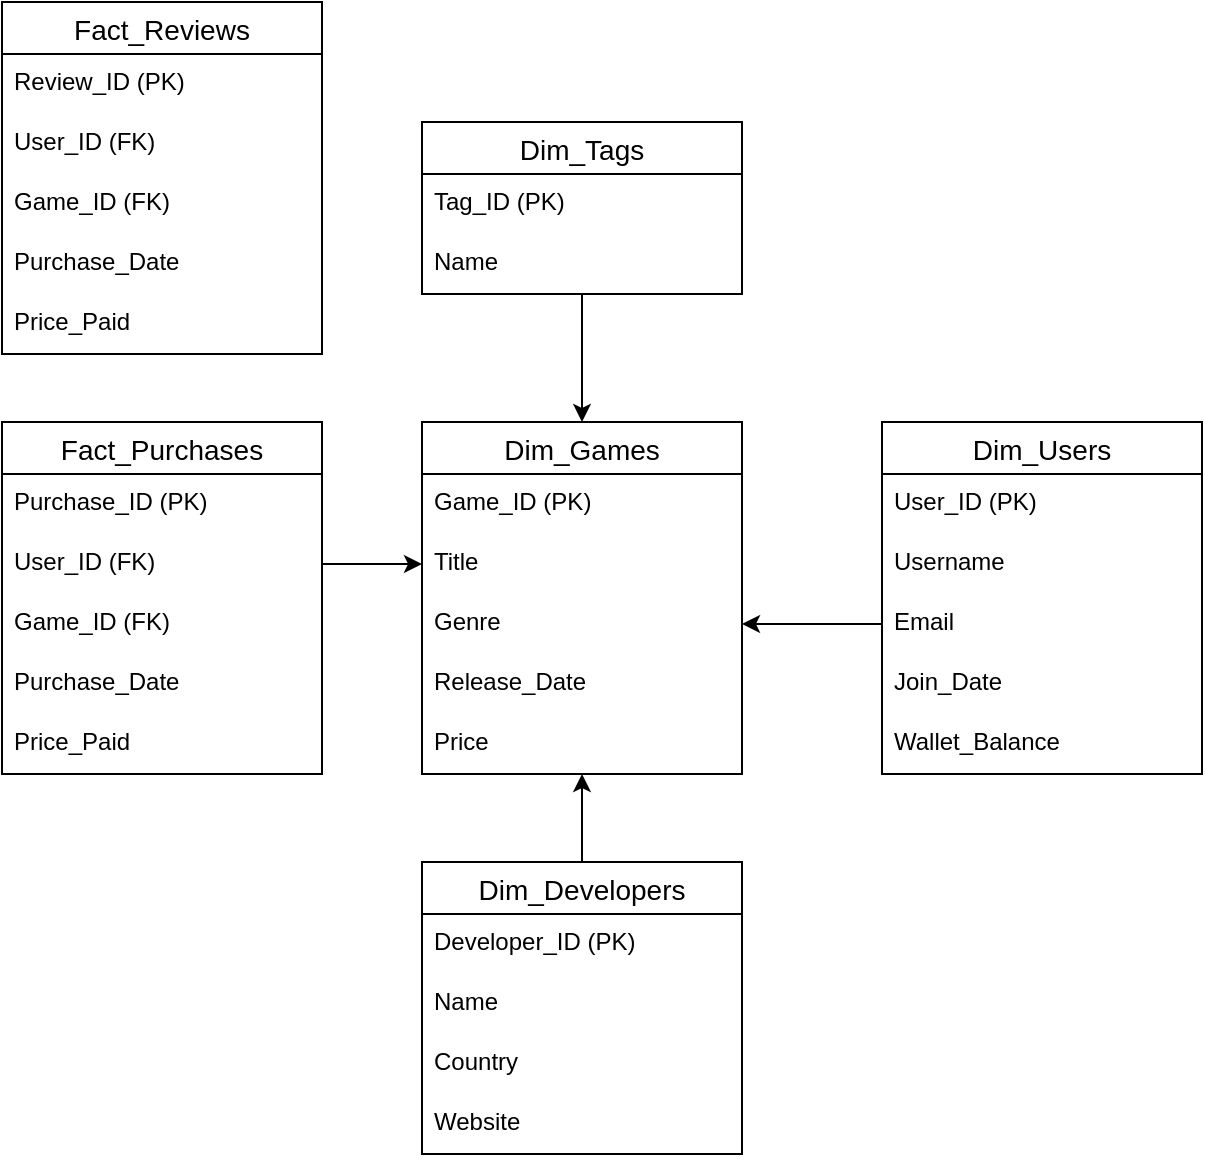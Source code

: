 <mxfile version="24.8.8">
  <diagram name="Page-1" id="-5P76yafIHtILki-KRN4">
    <mxGraphModel dx="1434" dy="1886" grid="1" gridSize="10" guides="1" tooltips="1" connect="1" arrows="1" fold="1" page="1" pageScale="1" pageWidth="850" pageHeight="1100" math="0" shadow="0">
      <root>
        <mxCell id="0" />
        <mxCell id="1" parent="0" />
        <mxCell id="F2wL27uI6RK0CuVDgFoo-1" value="Dim_Users" style="swimlane;fontStyle=0;childLayout=stackLayout;horizontal=1;startSize=26;horizontalStack=0;resizeParent=1;resizeParentMax=0;resizeLast=0;collapsible=1;marginBottom=0;align=center;fontSize=14;" vertex="1" parent="1">
          <mxGeometry x="700" y="120" width="160" height="176" as="geometry" />
        </mxCell>
        <mxCell id="F2wL27uI6RK0CuVDgFoo-2" value="User_ID (PK)" style="text;strokeColor=none;fillColor=none;spacingLeft=4;spacingRight=4;overflow=hidden;rotatable=0;points=[[0,0.5],[1,0.5]];portConstraint=eastwest;fontSize=12;whiteSpace=wrap;html=1;" vertex="1" parent="F2wL27uI6RK0CuVDgFoo-1">
          <mxGeometry y="26" width="160" height="30" as="geometry" />
        </mxCell>
        <mxCell id="F2wL27uI6RK0CuVDgFoo-3" value="Username" style="text;strokeColor=none;fillColor=none;spacingLeft=4;spacingRight=4;overflow=hidden;rotatable=0;points=[[0,0.5],[1,0.5]];portConstraint=eastwest;fontSize=12;whiteSpace=wrap;html=1;" vertex="1" parent="F2wL27uI6RK0CuVDgFoo-1">
          <mxGeometry y="56" width="160" height="30" as="geometry" />
        </mxCell>
        <mxCell id="F2wL27uI6RK0CuVDgFoo-4" value="Email" style="text;strokeColor=none;fillColor=none;spacingLeft=4;spacingRight=4;overflow=hidden;rotatable=0;points=[[0,0.5],[1,0.5]];portConstraint=eastwest;fontSize=12;whiteSpace=wrap;html=1;" vertex="1" parent="F2wL27uI6RK0CuVDgFoo-1">
          <mxGeometry y="86" width="160" height="30" as="geometry" />
        </mxCell>
        <mxCell id="F2wL27uI6RK0CuVDgFoo-7" value="Join_Date" style="text;strokeColor=none;fillColor=none;spacingLeft=4;spacingRight=4;overflow=hidden;rotatable=0;points=[[0,0.5],[1,0.5]];portConstraint=eastwest;fontSize=12;whiteSpace=wrap;html=1;" vertex="1" parent="F2wL27uI6RK0CuVDgFoo-1">
          <mxGeometry y="116" width="160" height="30" as="geometry" />
        </mxCell>
        <mxCell id="F2wL27uI6RK0CuVDgFoo-6" value="Wallet_Balance" style="text;strokeColor=none;fillColor=none;spacingLeft=4;spacingRight=4;overflow=hidden;rotatable=0;points=[[0,0.5],[1,0.5]];portConstraint=eastwest;fontSize=12;whiteSpace=wrap;html=1;" vertex="1" parent="F2wL27uI6RK0CuVDgFoo-1">
          <mxGeometry y="146" width="160" height="30" as="geometry" />
        </mxCell>
        <mxCell id="F2wL27uI6RK0CuVDgFoo-8" value="Dim_Games" style="swimlane;fontStyle=0;childLayout=stackLayout;horizontal=1;startSize=26;horizontalStack=0;resizeParent=1;resizeParentMax=0;resizeLast=0;collapsible=1;marginBottom=0;align=center;fontSize=14;" vertex="1" parent="1">
          <mxGeometry x="470" y="120" width="160" height="176" as="geometry" />
        </mxCell>
        <mxCell id="F2wL27uI6RK0CuVDgFoo-9" value="Game_ID (PK)" style="text;strokeColor=none;fillColor=none;spacingLeft=4;spacingRight=4;overflow=hidden;rotatable=0;points=[[0,0.5],[1,0.5]];portConstraint=eastwest;fontSize=12;whiteSpace=wrap;html=1;" vertex="1" parent="F2wL27uI6RK0CuVDgFoo-8">
          <mxGeometry y="26" width="160" height="30" as="geometry" />
        </mxCell>
        <mxCell id="F2wL27uI6RK0CuVDgFoo-10" value="Title" style="text;strokeColor=none;fillColor=none;spacingLeft=4;spacingRight=4;overflow=hidden;rotatable=0;points=[[0,0.5],[1,0.5]];portConstraint=eastwest;fontSize=12;whiteSpace=wrap;html=1;" vertex="1" parent="F2wL27uI6RK0CuVDgFoo-8">
          <mxGeometry y="56" width="160" height="30" as="geometry" />
        </mxCell>
        <mxCell id="F2wL27uI6RK0CuVDgFoo-11" value="Genre" style="text;strokeColor=none;fillColor=none;spacingLeft=4;spacingRight=4;overflow=hidden;rotatable=0;points=[[0,0.5],[1,0.5]];portConstraint=eastwest;fontSize=12;whiteSpace=wrap;html=1;" vertex="1" parent="F2wL27uI6RK0CuVDgFoo-8">
          <mxGeometry y="86" width="160" height="30" as="geometry" />
        </mxCell>
        <mxCell id="F2wL27uI6RK0CuVDgFoo-12" value="Release_Date" style="text;strokeColor=none;fillColor=none;spacingLeft=4;spacingRight=4;overflow=hidden;rotatable=0;points=[[0,0.5],[1,0.5]];portConstraint=eastwest;fontSize=12;whiteSpace=wrap;html=1;" vertex="1" parent="F2wL27uI6RK0CuVDgFoo-8">
          <mxGeometry y="116" width="160" height="30" as="geometry" />
        </mxCell>
        <mxCell id="F2wL27uI6RK0CuVDgFoo-13" value="Price" style="text;strokeColor=none;fillColor=none;spacingLeft=4;spacingRight=4;overflow=hidden;rotatable=0;points=[[0,0.5],[1,0.5]];portConstraint=eastwest;fontSize=12;whiteSpace=wrap;html=1;" vertex="1" parent="F2wL27uI6RK0CuVDgFoo-8">
          <mxGeometry y="146" width="160" height="30" as="geometry" />
        </mxCell>
        <mxCell id="F2wL27uI6RK0CuVDgFoo-41" style="edgeStyle=orthogonalEdgeStyle;rounded=0;orthogonalLoop=1;jettySize=auto;html=1;" edge="1" parent="1" source="F2wL27uI6RK0CuVDgFoo-14" target="F2wL27uI6RK0CuVDgFoo-8">
          <mxGeometry relative="1" as="geometry" />
        </mxCell>
        <mxCell id="F2wL27uI6RK0CuVDgFoo-14" value="Dim_Developers" style="swimlane;fontStyle=0;childLayout=stackLayout;horizontal=1;startSize=26;horizontalStack=0;resizeParent=1;resizeParentMax=0;resizeLast=0;collapsible=1;marginBottom=0;align=center;fontSize=14;" vertex="1" parent="1">
          <mxGeometry x="470" y="340" width="160" height="146" as="geometry" />
        </mxCell>
        <mxCell id="F2wL27uI6RK0CuVDgFoo-15" value="Developer_ID (PK)" style="text;strokeColor=none;fillColor=none;spacingLeft=4;spacingRight=4;overflow=hidden;rotatable=0;points=[[0,0.5],[1,0.5]];portConstraint=eastwest;fontSize=12;whiteSpace=wrap;html=1;" vertex="1" parent="F2wL27uI6RK0CuVDgFoo-14">
          <mxGeometry y="26" width="160" height="30" as="geometry" />
        </mxCell>
        <mxCell id="F2wL27uI6RK0CuVDgFoo-16" value="Name" style="text;strokeColor=none;fillColor=none;spacingLeft=4;spacingRight=4;overflow=hidden;rotatable=0;points=[[0,0.5],[1,0.5]];portConstraint=eastwest;fontSize=12;whiteSpace=wrap;html=1;" vertex="1" parent="F2wL27uI6RK0CuVDgFoo-14">
          <mxGeometry y="56" width="160" height="30" as="geometry" />
        </mxCell>
        <mxCell id="F2wL27uI6RK0CuVDgFoo-17" value="Country" style="text;strokeColor=none;fillColor=none;spacingLeft=4;spacingRight=4;overflow=hidden;rotatable=0;points=[[0,0.5],[1,0.5]];portConstraint=eastwest;fontSize=12;whiteSpace=wrap;html=1;" vertex="1" parent="F2wL27uI6RK0CuVDgFoo-14">
          <mxGeometry y="86" width="160" height="30" as="geometry" />
        </mxCell>
        <mxCell id="F2wL27uI6RK0CuVDgFoo-18" value="Website" style="text;strokeColor=none;fillColor=none;spacingLeft=4;spacingRight=4;overflow=hidden;rotatable=0;points=[[0,0.5],[1,0.5]];portConstraint=eastwest;fontSize=12;whiteSpace=wrap;html=1;" vertex="1" parent="F2wL27uI6RK0CuVDgFoo-14">
          <mxGeometry y="116" width="160" height="30" as="geometry" />
        </mxCell>
        <mxCell id="F2wL27uI6RK0CuVDgFoo-20" value="Fact_Purchases" style="swimlane;fontStyle=0;childLayout=stackLayout;horizontal=1;startSize=26;horizontalStack=0;resizeParent=1;resizeParentMax=0;resizeLast=0;collapsible=1;marginBottom=0;align=center;fontSize=14;" vertex="1" parent="1">
          <mxGeometry x="260" y="120" width="160" height="176" as="geometry" />
        </mxCell>
        <mxCell id="F2wL27uI6RK0CuVDgFoo-21" value="Purchase_ID (PK)" style="text;strokeColor=none;fillColor=none;spacingLeft=4;spacingRight=4;overflow=hidden;rotatable=0;points=[[0,0.5],[1,0.5]];portConstraint=eastwest;fontSize=12;whiteSpace=wrap;html=1;" vertex="1" parent="F2wL27uI6RK0CuVDgFoo-20">
          <mxGeometry y="26" width="160" height="30" as="geometry" />
        </mxCell>
        <mxCell id="F2wL27uI6RK0CuVDgFoo-22" value="User_ID (FK)" style="text;strokeColor=none;fillColor=none;spacingLeft=4;spacingRight=4;overflow=hidden;rotatable=0;points=[[0,0.5],[1,0.5]];portConstraint=eastwest;fontSize=12;whiteSpace=wrap;html=1;" vertex="1" parent="F2wL27uI6RK0CuVDgFoo-20">
          <mxGeometry y="56" width="160" height="30" as="geometry" />
        </mxCell>
        <mxCell id="F2wL27uI6RK0CuVDgFoo-23" value="Game_ID (FK)" style="text;strokeColor=none;fillColor=none;spacingLeft=4;spacingRight=4;overflow=hidden;rotatable=0;points=[[0,0.5],[1,0.5]];portConstraint=eastwest;fontSize=12;whiteSpace=wrap;html=1;" vertex="1" parent="F2wL27uI6RK0CuVDgFoo-20">
          <mxGeometry y="86" width="160" height="30" as="geometry" />
        </mxCell>
        <mxCell id="F2wL27uI6RK0CuVDgFoo-24" value="Purchase_Date" style="text;strokeColor=none;fillColor=none;spacingLeft=4;spacingRight=4;overflow=hidden;rotatable=0;points=[[0,0.5],[1,0.5]];portConstraint=eastwest;fontSize=12;whiteSpace=wrap;html=1;" vertex="1" parent="F2wL27uI6RK0CuVDgFoo-20">
          <mxGeometry y="116" width="160" height="30" as="geometry" />
        </mxCell>
        <mxCell id="F2wL27uI6RK0CuVDgFoo-25" value="Price_Paid" style="text;strokeColor=none;fillColor=none;spacingLeft=4;spacingRight=4;overflow=hidden;rotatable=0;points=[[0,0.5],[1,0.5]];portConstraint=eastwest;fontSize=12;whiteSpace=wrap;html=1;" vertex="1" parent="F2wL27uI6RK0CuVDgFoo-20">
          <mxGeometry y="146" width="160" height="30" as="geometry" />
        </mxCell>
        <mxCell id="F2wL27uI6RK0CuVDgFoo-26" value="Fact_Reviews" style="swimlane;fontStyle=0;childLayout=stackLayout;horizontal=1;startSize=26;horizontalStack=0;resizeParent=1;resizeParentMax=0;resizeLast=0;collapsible=1;marginBottom=0;align=center;fontSize=14;" vertex="1" parent="1">
          <mxGeometry x="260" y="-90" width="160" height="176" as="geometry" />
        </mxCell>
        <mxCell id="F2wL27uI6RK0CuVDgFoo-27" value="Review_ID (PK)" style="text;strokeColor=none;fillColor=none;spacingLeft=4;spacingRight=4;overflow=hidden;rotatable=0;points=[[0,0.5],[1,0.5]];portConstraint=eastwest;fontSize=12;whiteSpace=wrap;html=1;" vertex="1" parent="F2wL27uI6RK0CuVDgFoo-26">
          <mxGeometry y="26" width="160" height="30" as="geometry" />
        </mxCell>
        <mxCell id="F2wL27uI6RK0CuVDgFoo-28" value="User_ID (FK)" style="text;strokeColor=none;fillColor=none;spacingLeft=4;spacingRight=4;overflow=hidden;rotatable=0;points=[[0,0.5],[1,0.5]];portConstraint=eastwest;fontSize=12;whiteSpace=wrap;html=1;" vertex="1" parent="F2wL27uI6RK0CuVDgFoo-26">
          <mxGeometry y="56" width="160" height="30" as="geometry" />
        </mxCell>
        <mxCell id="F2wL27uI6RK0CuVDgFoo-29" value="Game_ID (FK)" style="text;strokeColor=none;fillColor=none;spacingLeft=4;spacingRight=4;overflow=hidden;rotatable=0;points=[[0,0.5],[1,0.5]];portConstraint=eastwest;fontSize=12;whiteSpace=wrap;html=1;" vertex="1" parent="F2wL27uI6RK0CuVDgFoo-26">
          <mxGeometry y="86" width="160" height="30" as="geometry" />
        </mxCell>
        <mxCell id="F2wL27uI6RK0CuVDgFoo-30" value="Purchase_Date" style="text;strokeColor=none;fillColor=none;spacingLeft=4;spacingRight=4;overflow=hidden;rotatable=0;points=[[0,0.5],[1,0.5]];portConstraint=eastwest;fontSize=12;whiteSpace=wrap;html=1;" vertex="1" parent="F2wL27uI6RK0CuVDgFoo-26">
          <mxGeometry y="116" width="160" height="30" as="geometry" />
        </mxCell>
        <mxCell id="F2wL27uI6RK0CuVDgFoo-31" value="Price_Paid" style="text;strokeColor=none;fillColor=none;spacingLeft=4;spacingRight=4;overflow=hidden;rotatable=0;points=[[0,0.5],[1,0.5]];portConstraint=eastwest;fontSize=12;whiteSpace=wrap;html=1;" vertex="1" parent="F2wL27uI6RK0CuVDgFoo-26">
          <mxGeometry y="146" width="160" height="30" as="geometry" />
        </mxCell>
        <mxCell id="F2wL27uI6RK0CuVDgFoo-38" style="edgeStyle=orthogonalEdgeStyle;rounded=0;orthogonalLoop=1;jettySize=auto;html=1;entryX=0.5;entryY=0;entryDx=0;entryDy=0;" edge="1" parent="1" source="F2wL27uI6RK0CuVDgFoo-32" target="F2wL27uI6RK0CuVDgFoo-8">
          <mxGeometry relative="1" as="geometry" />
        </mxCell>
        <mxCell id="F2wL27uI6RK0CuVDgFoo-32" value="Dim_Tags" style="swimlane;fontStyle=0;childLayout=stackLayout;horizontal=1;startSize=26;horizontalStack=0;resizeParent=1;resizeParentMax=0;resizeLast=0;collapsible=1;marginBottom=0;align=center;fontSize=14;" vertex="1" parent="1">
          <mxGeometry x="470" y="-30" width="160" height="86" as="geometry" />
        </mxCell>
        <mxCell id="F2wL27uI6RK0CuVDgFoo-33" value="Tag_ID (PK)" style="text;strokeColor=none;fillColor=none;spacingLeft=4;spacingRight=4;overflow=hidden;rotatable=0;points=[[0,0.5],[1,0.5]];portConstraint=eastwest;fontSize=12;whiteSpace=wrap;html=1;" vertex="1" parent="F2wL27uI6RK0CuVDgFoo-32">
          <mxGeometry y="26" width="160" height="30" as="geometry" />
        </mxCell>
        <mxCell id="F2wL27uI6RK0CuVDgFoo-34" value="Name" style="text;strokeColor=none;fillColor=none;spacingLeft=4;spacingRight=4;overflow=hidden;rotatable=0;points=[[0,0.5],[1,0.5]];portConstraint=eastwest;fontSize=12;whiteSpace=wrap;html=1;" vertex="1" parent="F2wL27uI6RK0CuVDgFoo-32">
          <mxGeometry y="56" width="160" height="30" as="geometry" />
        </mxCell>
        <mxCell id="F2wL27uI6RK0CuVDgFoo-39" style="edgeStyle=orthogonalEdgeStyle;rounded=0;orthogonalLoop=1;jettySize=auto;html=1;entryX=1;entryY=0.5;entryDx=0;entryDy=0;" edge="1" parent="1" source="F2wL27uI6RK0CuVDgFoo-4" target="F2wL27uI6RK0CuVDgFoo-11">
          <mxGeometry relative="1" as="geometry" />
        </mxCell>
        <mxCell id="F2wL27uI6RK0CuVDgFoo-40" style="edgeStyle=orthogonalEdgeStyle;rounded=0;orthogonalLoop=1;jettySize=auto;html=1;entryX=0;entryY=0.5;entryDx=0;entryDy=0;" edge="1" parent="1" source="F2wL27uI6RK0CuVDgFoo-22" target="F2wL27uI6RK0CuVDgFoo-10">
          <mxGeometry relative="1" as="geometry" />
        </mxCell>
      </root>
    </mxGraphModel>
  </diagram>
</mxfile>
